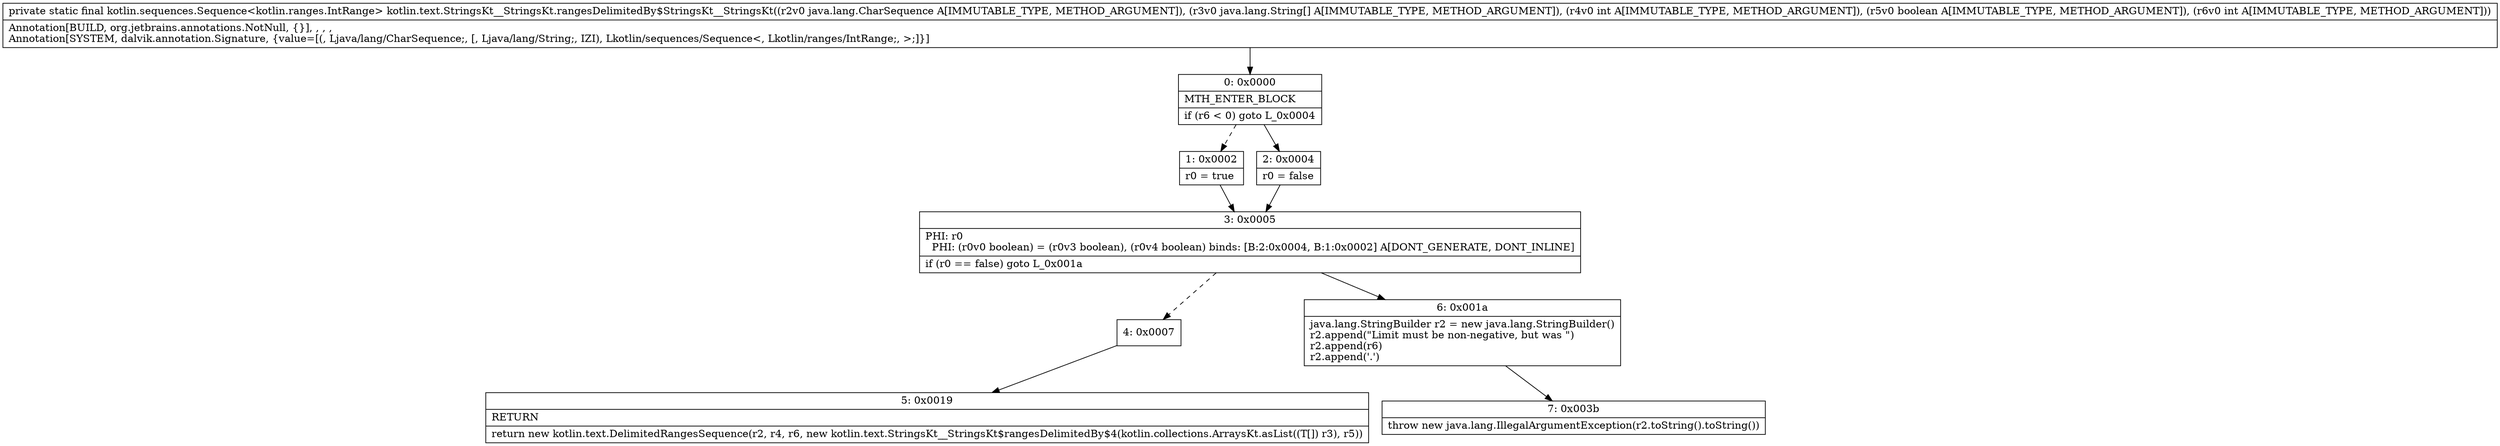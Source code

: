 digraph "CFG forkotlin.text.StringsKt__StringsKt.rangesDelimitedBy$StringsKt__StringsKt(Ljava\/lang\/CharSequence;[Ljava\/lang\/String;IZI)Lkotlin\/sequences\/Sequence;" {
Node_0 [shape=record,label="{0\:\ 0x0000|MTH_ENTER_BLOCK\l|if (r6 \< 0) goto L_0x0004\l}"];
Node_1 [shape=record,label="{1\:\ 0x0002|r0 = true\l}"];
Node_2 [shape=record,label="{2\:\ 0x0004|r0 = false\l}"];
Node_3 [shape=record,label="{3\:\ 0x0005|PHI: r0 \l  PHI: (r0v0 boolean) = (r0v3 boolean), (r0v4 boolean) binds: [B:2:0x0004, B:1:0x0002] A[DONT_GENERATE, DONT_INLINE]\l|if (r0 == false) goto L_0x001a\l}"];
Node_4 [shape=record,label="{4\:\ 0x0007}"];
Node_5 [shape=record,label="{5\:\ 0x0019|RETURN\l|return new kotlin.text.DelimitedRangesSequence(r2, r4, r6, new kotlin.text.StringsKt__StringsKt$rangesDelimitedBy$4(kotlin.collections.ArraysKt.asList((T[]) r3), r5))\l}"];
Node_6 [shape=record,label="{6\:\ 0x001a|java.lang.StringBuilder r2 = new java.lang.StringBuilder()\lr2.append(\"Limit must be non\-negative, but was \")\lr2.append(r6)\lr2.append('.')\l}"];
Node_7 [shape=record,label="{7\:\ 0x003b|throw new java.lang.IllegalArgumentException(r2.toString().toString())\l}"];
MethodNode[shape=record,label="{private static final kotlin.sequences.Sequence\<kotlin.ranges.IntRange\> kotlin.text.StringsKt__StringsKt.rangesDelimitedBy$StringsKt__StringsKt((r2v0 java.lang.CharSequence A[IMMUTABLE_TYPE, METHOD_ARGUMENT]), (r3v0 java.lang.String[] A[IMMUTABLE_TYPE, METHOD_ARGUMENT]), (r4v0 int A[IMMUTABLE_TYPE, METHOD_ARGUMENT]), (r5v0 boolean A[IMMUTABLE_TYPE, METHOD_ARGUMENT]), (r6v0 int A[IMMUTABLE_TYPE, METHOD_ARGUMENT]))  | Annotation[BUILD, org.jetbrains.annotations.NotNull, \{\}], , , , \lAnnotation[SYSTEM, dalvik.annotation.Signature, \{value=[(, Ljava\/lang\/CharSequence;, [, Ljava\/lang\/String;, IZI), Lkotlin\/sequences\/Sequence\<, Lkotlin\/ranges\/IntRange;, \>;]\}]\l}"];
MethodNode -> Node_0;
Node_0 -> Node_1[style=dashed];
Node_0 -> Node_2;
Node_1 -> Node_3;
Node_2 -> Node_3;
Node_3 -> Node_4[style=dashed];
Node_3 -> Node_6;
Node_4 -> Node_5;
Node_6 -> Node_7;
}

